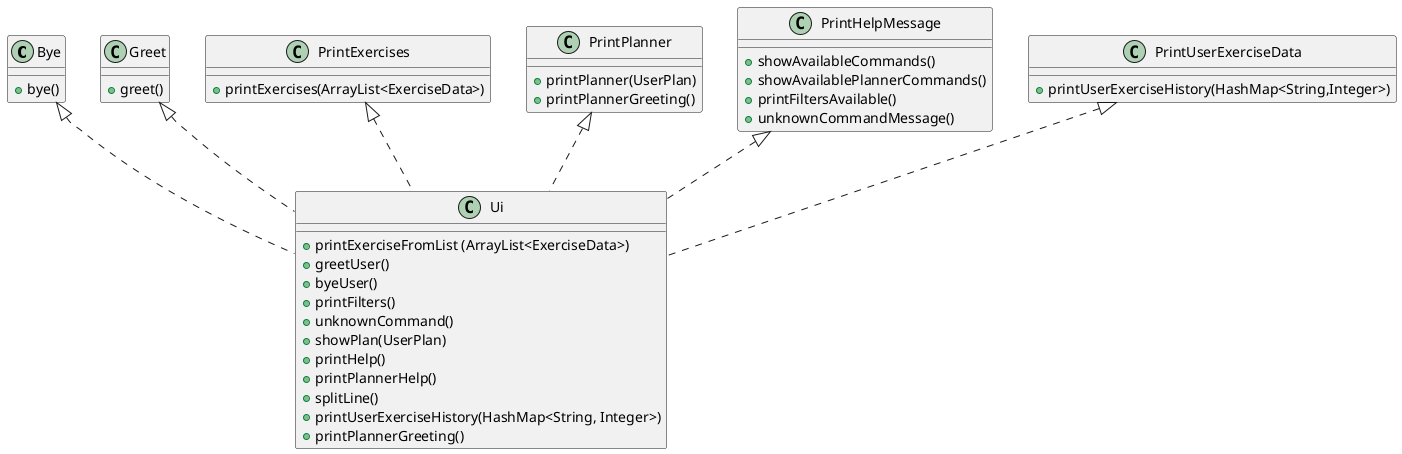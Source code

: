 @startuml
'https://plantuml.com/sequence-diagram

Class Bye {
+ bye()
}

Class Greet {
+ greet()
}

Class PrintExercises {
+ printExercises(ArrayList<ExerciseData>)
}

Class PrintPlanner {
+ printPlanner(UserPlan)
+ printPlannerGreeting()
}

Class PrintHelpMessage {
+ showAvailableCommands()
+ showAvailablePlannerCommands()
+ printFiltersAvailable()
+ unknownCommandMessage()
}

Class PrintUserExerciseData {
+ printUserExerciseHistory(HashMap<String,Integer>)
}

Class Ui {
+ printExerciseFromList (ArrayList<ExerciseData>)
+ greetUser()
+ byeUser()
+ printFilters()
+ unknownCommand()
+ showPlan(UserPlan)
+ printHelp()
+ printPlannerHelp()
+ splitLine()
+ printUserExerciseHistory(HashMap<String, Integer>)
+ printPlannerGreeting()
}

Bye <|.. Ui
Greet <|.. Ui
PrintExercises <|.. Ui
PrintPlanner <|.. Ui
PrintHelpMessage <|.. Ui
PrintUserExerciseData <|.. Ui

@enduml